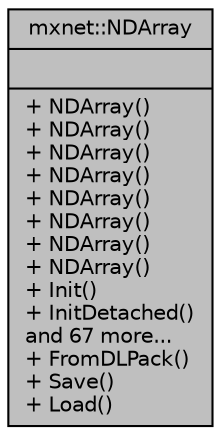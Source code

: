 digraph "mxnet::NDArray"
{
 // LATEX_PDF_SIZE
  edge [fontname="Helvetica",fontsize="10",labelfontname="Helvetica",labelfontsize="10"];
  node [fontname="Helvetica",fontsize="10",shape=record];
  Node1 [label="{mxnet::NDArray\n||+ NDArray()\l+ NDArray()\l+ NDArray()\l+ NDArray()\l+ NDArray()\l+ NDArray()\l+ NDArray()\l+ NDArray()\l+ Init()\l+ InitDetached()\land 67 more...\l+ FromDLPack()\l+ Save()\l+ Load()\l}",height=0.2,width=0.4,color="black", fillcolor="grey75", style="filled", fontcolor="black",tooltip="ndarray interface"];
}
